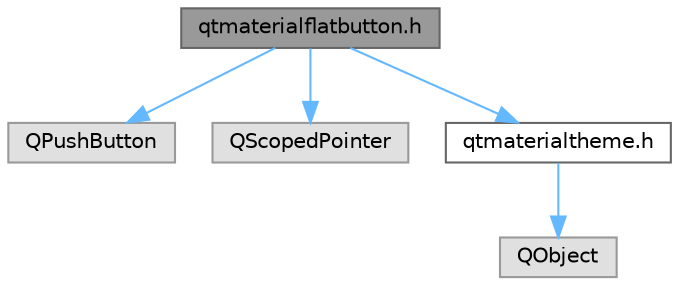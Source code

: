 digraph "qtmaterialflatbutton.h"
{
 // LATEX_PDF_SIZE
  bgcolor="transparent";
  edge [fontname=Helvetica,fontsize=10,labelfontname=Helvetica,labelfontsize=10];
  node [fontname=Helvetica,fontsize=10,shape=box,height=0.2,width=0.4];
  Node1 [id="Node000001",label="qtmaterialflatbutton.h",height=0.2,width=0.4,color="gray40", fillcolor="grey60", style="filled", fontcolor="black",tooltip="定义 QtMaterialFlatButton 类，提供 Material Design 扁平按钮"];
  Node1 -> Node2 [id="edge1_Node000001_Node000002",color="steelblue1",style="solid",tooltip=" "];
  Node2 [id="Node000002",label="QPushButton",height=0.2,width=0.4,color="grey60", fillcolor="#E0E0E0", style="filled",tooltip=" "];
  Node1 -> Node3 [id="edge2_Node000001_Node000003",color="steelblue1",style="solid",tooltip=" "];
  Node3 [id="Node000003",label="QScopedPointer",height=0.2,width=0.4,color="grey60", fillcolor="#E0E0E0", style="filled",tooltip=" "];
  Node1 -> Node4 [id="edge3_Node000001_Node000004",color="steelblue1",style="solid",tooltip=" "];
  Node4 [id="Node000004",label="qtmaterialtheme.h",height=0.2,width=0.4,color="grey40", fillcolor="white", style="filled",URL="$qtmaterialtheme_8h.html",tooltip="定义 QtMaterialTheme 类和 Material 命名空间，提供 Material Design 主题支持"];
  Node4 -> Node5 [id="edge4_Node000004_Node000005",color="steelblue1",style="solid",tooltip=" "];
  Node5 [id="Node000005",label="QObject",height=0.2,width=0.4,color="grey60", fillcolor="#E0E0E0", style="filled",tooltip=" "];
}
